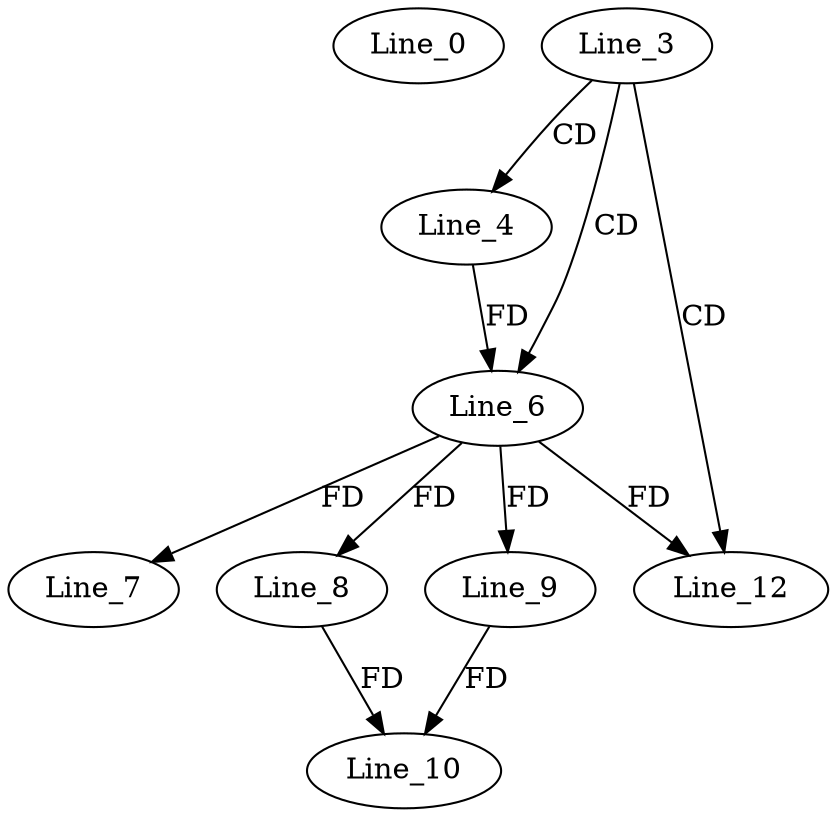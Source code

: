 digraph G {
  Line_0;
  Line_3;
  Line_4;
  Line_6;
  Line_6;
  Line_7;
  Line_8;
  Line_9;
  Line_8;
  Line_10;
  Line_9;
  Line_12;
  Line_3 -> Line_4 [ label="CD" ];
  Line_3 -> Line_6 [ label="CD" ];
  Line_4 -> Line_6 [ label="FD" ];
  Line_6 -> Line_7 [ label="FD" ];
  Line_6 -> Line_8 [ label="FD" ];
  Line_6 -> Line_9 [ label="FD" ];
  Line_8 -> Line_10 [ label="FD" ];
  Line_9 -> Line_10 [ label="FD" ];
  Line_3 -> Line_12 [ label="CD" ];
  Line_6 -> Line_12 [ label="FD" ];
}
